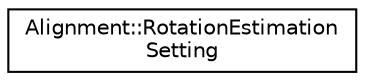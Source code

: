 digraph "Graphical Class Hierarchy"
{
  edge [fontname="Helvetica",fontsize="10",labelfontname="Helvetica",labelfontsize="10"];
  node [fontname="Helvetica",fontsize="10",shape=record];
  rankdir="LR";
  Node0 [label="Alignment::RotationEstimation\lSetting",height=0.2,width=0.4,color="black", fillcolor="white", style="filled",URL="$classAlignment_1_1RotationEstimationSetting.html"];
}
